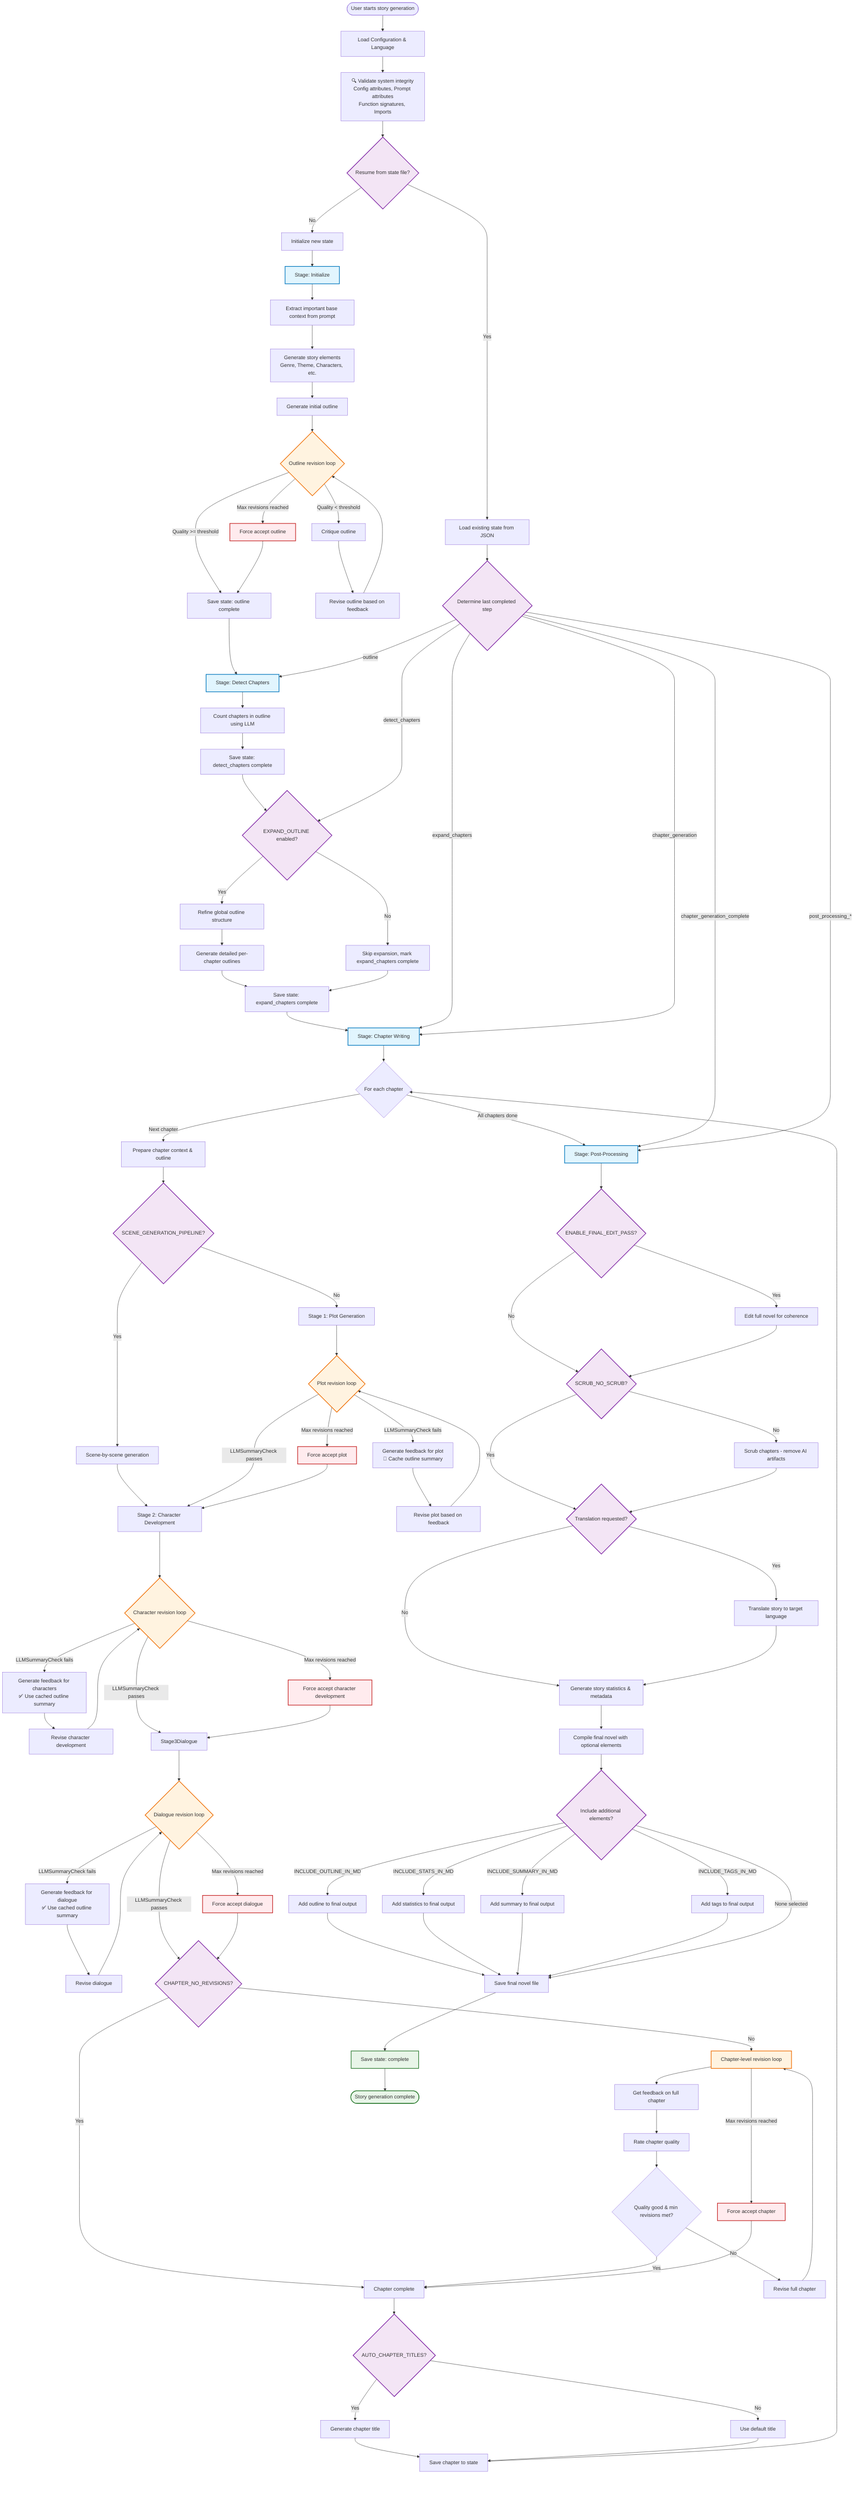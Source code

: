 flowchart TD
    Start([User starts story generation]) --> LoadConfig[Load Configuration & Language]
    LoadConfig --> ValidateSystem[🔍 Validate system integrity<br/>Config attributes, Prompt attributes<br/>Function signatures, Imports]
    ValidateSystem --> CheckResume{Resume from state file?}
    
    CheckResume -->|Yes| LoadState[Load existing state from JSON]
    CheckResume -->|No| InitState[Initialize new state]
    
    LoadState --> DetermineStep{Determine last completed step}
    InitState --> InitStage[Stage: Initialize]
    
    %% Initialize Stage
    InitStage --> ExtractContext[Extract important base context from prompt]
    ExtractContext --> GenerateElements[Generate story elements<br/>Genre, Theme, Characters, etc.]
    GenerateElements --> GenerateOutline[Generate initial outline]
    GenerateOutline --> OutlineRevision{Outline revision loop}
    
    OutlineRevision -->|Quality < threshold| CritiqueOutline[Critique outline]
    CritiqueOutline --> ReviseOutline[Revise outline based on feedback]
    ReviseOutline --> OutlineRevision
    OutlineRevision -->|Quality >= threshold| SaveOutlineState[Save state: outline complete]
    
    %% Chapter Detection Stage
    SaveOutlineState --> DetectChapters[Stage: Detect Chapters]
    DetermineStep -->|outline| DetectChapters
    DetectChapters --> CountChapters[Count chapters in outline using LLM]
    CountChapters --> SaveDetectState[Save state: detect_chapters complete]
    
    %% Global Outline Refinement (Optional)
    SaveDetectState --> CheckExpandOutline{EXPAND_OUTLINE enabled?}
    DetermineStep -->|detect_chapters| CheckExpandOutline
    
    CheckExpandOutline -->|Yes| RefineGlobal[Refine global outline structure]
    CheckExpandOutline -->|No| SkipExpansion[Skip expansion, mark expand_chapters complete]
    
    RefineGlobal --> ExpandChapterOutlines[Generate detailed per-chapter outlines]
    ExpandChapterOutlines --> SaveExpandState[Save state: expand_chapters complete]
    SkipExpansion --> SaveExpandState
    
    %% Chapter Writing Stage
    SaveExpandState --> ChapterWriting[Stage: Chapter Writing]
    DetermineStep -->|expand_chapters| ChapterWriting
    DetermineStep -->|chapter_generation| ChapterWriting
    
    ChapterWriting --> ChapterLoop{For each chapter}
    ChapterLoop -->|Next chapter| PrepareChapterContext[Prepare chapter context & outline]
    
    PrepareChapterContext --> CheckScenePipeline{SCENE_GENERATION_PIPELINE?}
    
    %% Scene-based generation path
    CheckScenePipeline -->|Yes| SceneGeneration[Scene-by-scene generation]
    SceneGeneration --> Stage2Character[Stage 2: Character Development]
    
    %% Direct generation path
    CheckScenePipeline -->|No| Stage1Plot[Stage 1: Plot Generation]
    Stage1Plot --> PlotRevision{Plot revision loop}
    PlotRevision -->|LLMSummaryCheck fails| PlotFeedback[Generate feedback for plot<br/>🔄 Cache outline summary]
    PlotFeedback --> RevisePlot[Revise plot based on feedback]
    RevisePlot --> PlotRevision
    PlotRevision -->|LLMSummaryCheck passes| Stage2Character
    
    %% Character Development Stage
    Stage2Character --> CharacterRevision{Character revision loop}
    CharacterRevision -->|LLMSummaryCheck fails| CharacterFeedback[Generate feedback for characters<br/>✅ Use cached outline summary]
    CharacterFeedback --> ReviseCharacter[Revise character development]
    ReviseCharacter --> CharacterRevision
    CharacterRevision -->|LLMSummaryCheck passes| Stage3Dialogue
    
    %% Dialogue Stage
    Stage3Dialogue --> DialogueRevision{Dialogue revision loop}
    DialogueRevision -->|LLMSummaryCheck fails| DialogueFeedback[Generate feedback for dialogue<br/>✅ Use cached outline summary]
    DialogueFeedback --> ReviseDialogue[Revise dialogue]
    ReviseDialogue --> DialogueRevision
    DialogueRevision -->|LLMSummaryCheck passes| CheckChapterRevision{CHAPTER_NO_REVISIONS?}
    
    %% Chapter-level revision
    CheckChapterRevision -->|No| ChapterRevisionLoop[Chapter-level revision loop]
    CheckChapterRevision -->|Yes| ChapterComplete[Chapter complete]
    
    ChapterRevisionLoop --> GetChapterFeedback[Get feedback on full chapter]
    GetChapterFeedback --> GetChapterRating[Rate chapter quality]
    GetChapterRating --> CheckChapterQuality{Quality good & min revisions met?}
    CheckChapterQuality -->|No| ReviseFullChapter[Revise full chapter]
    ReviseFullChapter --> ChapterRevisionLoop
    CheckChapterQuality -->|Yes| ChapterComplete
    
    ChapterComplete --> GenerateChapterTitle{AUTO_CHAPTER_TITLES?}
    GenerateChapterTitle -->|Yes| CreateTitle[Generate chapter title]
    GenerateChapterTitle -->|No| DefaultTitle[Use default title]
    CreateTitle --> SaveChapterState[Save chapter to state]
    DefaultTitle --> SaveChapterState
    
    SaveChapterState --> ChapterLoop
    ChapterLoop -->|All chapters done| PostProcessing[Stage: Post-Processing]
    
    %% Post-Processing Stage
    DetermineStep -->|chapter_generation_complete| PostProcessing
    DetermineStep -->|post_processing_*| PostProcessing
    
    PostProcessing --> CheckFinalEdit{ENABLE_FINAL_EDIT_PASS?}
    CheckFinalEdit -->|Yes| FinalEdit[Edit full novel for coherence]
    CheckFinalEdit -->|No| CheckScrub{SCRUB_NO_SCRUB?}
    
    FinalEdit --> CheckScrub
    CheckScrub -->|No| ScrubChapters[Scrub chapters - remove AI artifacts]
    CheckScrub -->|Yes| CheckTranslate{Translation requested?}
    
    ScrubChapters --> CheckTranslate
    CheckTranslate -->|Yes| TranslateStory[Translate story to target language]
    CheckTranslate -->|No| GenerateStats[Generate story statistics & metadata]
    
    TranslateStory --> GenerateStats
    GenerateStats --> CompileNovel[Compile final novel with optional elements]
    
    CompileNovel --> CheckIncludeElements{Include additional elements?}
    CheckIncludeElements -->|INCLUDE_OUTLINE_IN_MD| AddOutline[Add outline to final output]
    CheckIncludeElements -->|INCLUDE_STATS_IN_MD| AddStats[Add statistics to final output]
    CheckIncludeElements -->|INCLUDE_SUMMARY_IN_MD| AddSummary[Add summary to final output]
    CheckIncludeElements -->|INCLUDE_TAGS_IN_MD| AddTags[Add tags to final output]
    
    AddOutline --> SaveFinalNovel[Save final novel file]
    AddStats --> SaveFinalNovel
    AddSummary --> SaveFinalNovel
    AddTags --> SaveFinalNovel
    CheckIncludeElements -->|None selected| SaveFinalNovel
    
    SaveFinalNovel --> SaveCompleteState[Save state: complete]
    SaveCompleteState --> End([Story generation complete])
    
    %% Error handling
    OutlineRevision -->|Max revisions reached| ForceOutlineAccept[Force accept outline]
    ForceOutlineAccept --> SaveOutlineState
    
    PlotRevision -->|Max revisions reached| ForceAcceptPlot[Force accept plot]
    ForceAcceptPlot --> Stage2Character
    
    CharacterRevision -->|Max revisions reached| ForceAcceptCharacter[Force accept character development]
    ForceAcceptCharacter --> Stage3Dialogue
    
    DialogueRevision -->|Max revisions reached| ForceAcceptDialogue[Force accept dialogue]
    ForceAcceptDialogue --> CheckChapterRevision
    
    ChapterRevisionLoop -->|Max revisions reached| ForceAcceptChapter[Force accept chapter]
    ForceAcceptChapter --> ChapterComplete
    
    %% Style the diagram
    classDef stageClass fill:#e1f5fe,stroke:#0277bd,stroke-width:2px
    classDef revisionClass fill:#fff3e0,stroke:#ef6c00,stroke-width:2px
    classDef decisionClass fill:#f3e5f5,stroke:#7b1fa2,stroke-width:2px
    classDef completeClass fill:#e8f5e8,stroke:#2e7d32,stroke-width:2px
    classDef errorClass fill:#ffebee,stroke:#c62828,stroke-width:2px
    
    class InitStage,DetectChapters,ChapterWriting,PostProcessing stageClass
    class OutlineRevision,PlotRevision,CharacterRevision,DialogueRevision,ChapterRevisionLoop revisionClass
    class CheckResume,DetermineStep,CheckExpandOutline,CheckScenePipeline,CheckChapterRevision,GenerateChapterTitle,CheckFinalEdit,CheckScrub,CheckTranslate,CheckIncludeElements decisionClass
    class End,SaveCompleteState completeClass
    class ForceOutlineAccept,ForceAcceptPlot,ForceAcceptCharacter,ForceAcceptDialogue,ForceAcceptChapter errorClass
